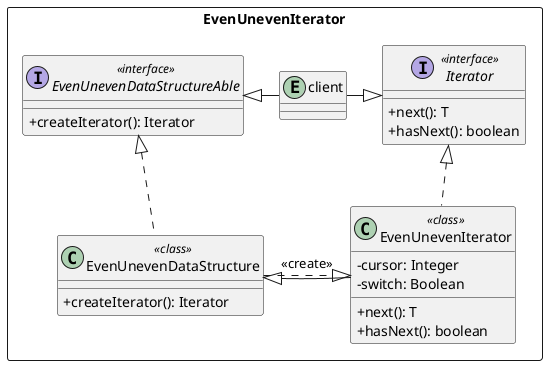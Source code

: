 @startuml
skinparam classAttributeIconSIze 0
rectangle EvenUnevenIterator {
    entity client

    interface Iterator {
        +next(): T
        +hasNext(): boolean
    }

    class EvenUnevenIterator {
        -cursor: Integer
        -switch: Boolean
        +next(): T
        +hasNext(): boolean
    }

    interface EvenUnevenDataStructureAble {
        +createIterator(): Iterator
    }

    class EvenUnevenDataStructure {
        +createIterator(): Iterator
    }

    Iterator <<interface>>
    EvenUnevenIterator <<class>>
    EvenUnevenDataStructureAble <<interface>>
    EvenUnevenDataStructure <<class>>

    client -left-|> EvenUnevenDataStructureAble
    client -right-|> Iterator
    EvenUnevenDataStructure .up.|> EvenUnevenDataStructureAble
    EvenUnevenIterator .up.|> Iterator
    EvenUnevenDataStructure .right.|> EvenUnevenIterator : <<create>>
    EvenUnevenDataStructure <|-- EvenUnevenIterator
}
@enduml